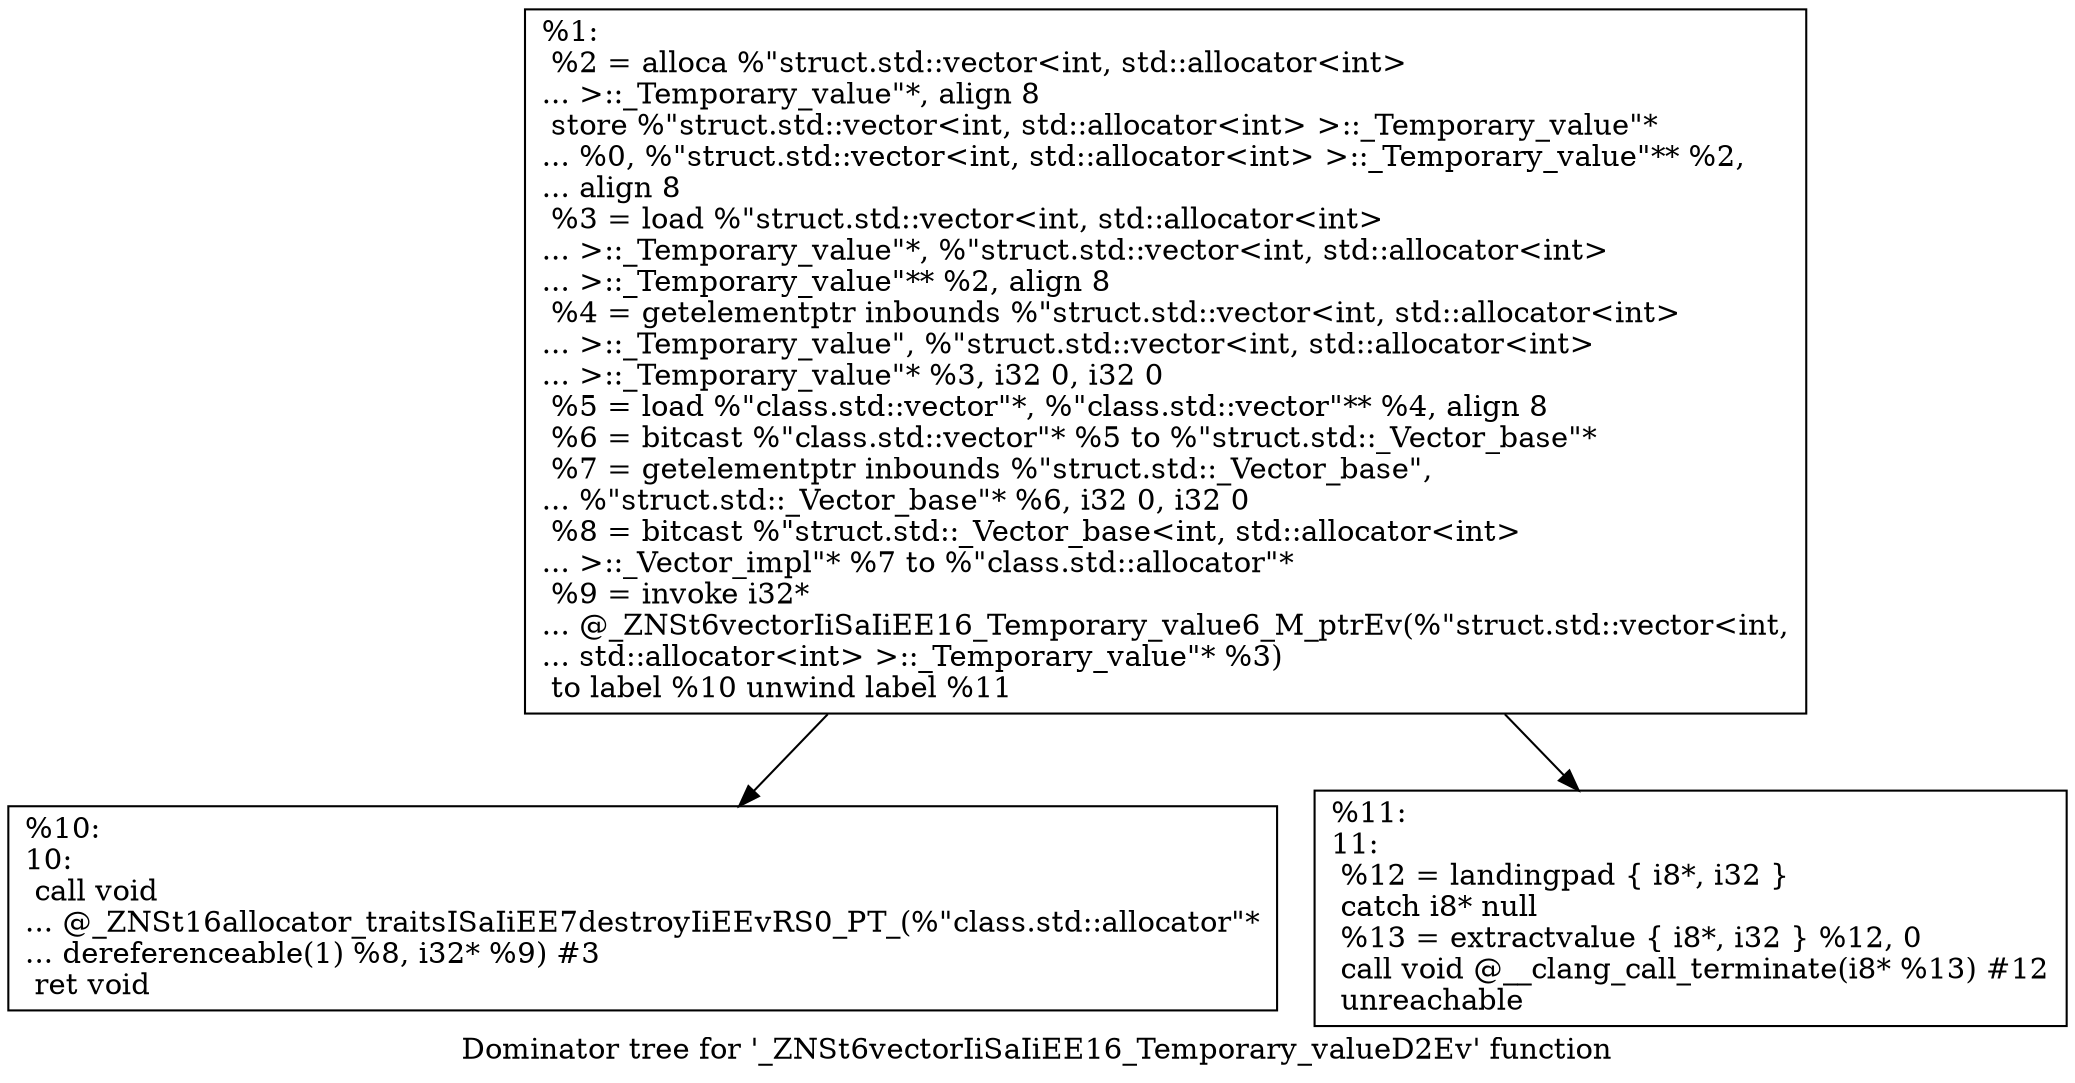 digraph "Dominator tree for '_ZNSt6vectorIiSaIiEE16_Temporary_valueD2Ev' function" {
	label="Dominator tree for '_ZNSt6vectorIiSaIiEE16_Temporary_valueD2Ev' function";

	Node0x1476440 [shape=record,label="{%1:\l  %2 = alloca %\"struct.std::vector\<int, std::allocator\<int\>\l... \>::_Temporary_value\"*, align 8\l  store %\"struct.std::vector\<int, std::allocator\<int\> \>::_Temporary_value\"*\l... %0, %\"struct.std::vector\<int, std::allocator\<int\> \>::_Temporary_value\"** %2,\l... align 8\l  %3 = load %\"struct.std::vector\<int, std::allocator\<int\>\l... \>::_Temporary_value\"*, %\"struct.std::vector\<int, std::allocator\<int\>\l... \>::_Temporary_value\"** %2, align 8\l  %4 = getelementptr inbounds %\"struct.std::vector\<int, std::allocator\<int\>\l... \>::_Temporary_value\", %\"struct.std::vector\<int, std::allocator\<int\>\l... \>::_Temporary_value\"* %3, i32 0, i32 0\l  %5 = load %\"class.std::vector\"*, %\"class.std::vector\"** %4, align 8\l  %6 = bitcast %\"class.std::vector\"* %5 to %\"struct.std::_Vector_base\"*\l  %7 = getelementptr inbounds %\"struct.std::_Vector_base\",\l... %\"struct.std::_Vector_base\"* %6, i32 0, i32 0\l  %8 = bitcast %\"struct.std::_Vector_base\<int, std::allocator\<int\>\l... \>::_Vector_impl\"* %7 to %\"class.std::allocator\"*\l  %9 = invoke i32*\l... @_ZNSt6vectorIiSaIiEE16_Temporary_value6_M_ptrEv(%\"struct.std::vector\<int,\l... std::allocator\<int\> \>::_Temporary_value\"* %3)\l          to label %10 unwind label %11\l}"];
	Node0x1476440 -> Node0x1476400;
	Node0x1476440 -> Node0x1473ed0;
	Node0x1476400 [shape=record,label="{%10:\l10:                                               \l  call void\l... @_ZNSt16allocator_traitsISaIiEE7destroyIiEEvRS0_PT_(%\"class.std::allocator\"*\l... dereferenceable(1) %8, i32* %9) #3\l  ret void\l}"];
	Node0x1473ed0 [shape=record,label="{%11:\l11:                                               \l  %12 = landingpad \{ i8*, i32 \}\l          catch i8* null\l  %13 = extractvalue \{ i8*, i32 \} %12, 0\l  call void @__clang_call_terminate(i8* %13) #12\l  unreachable\l}"];
}
